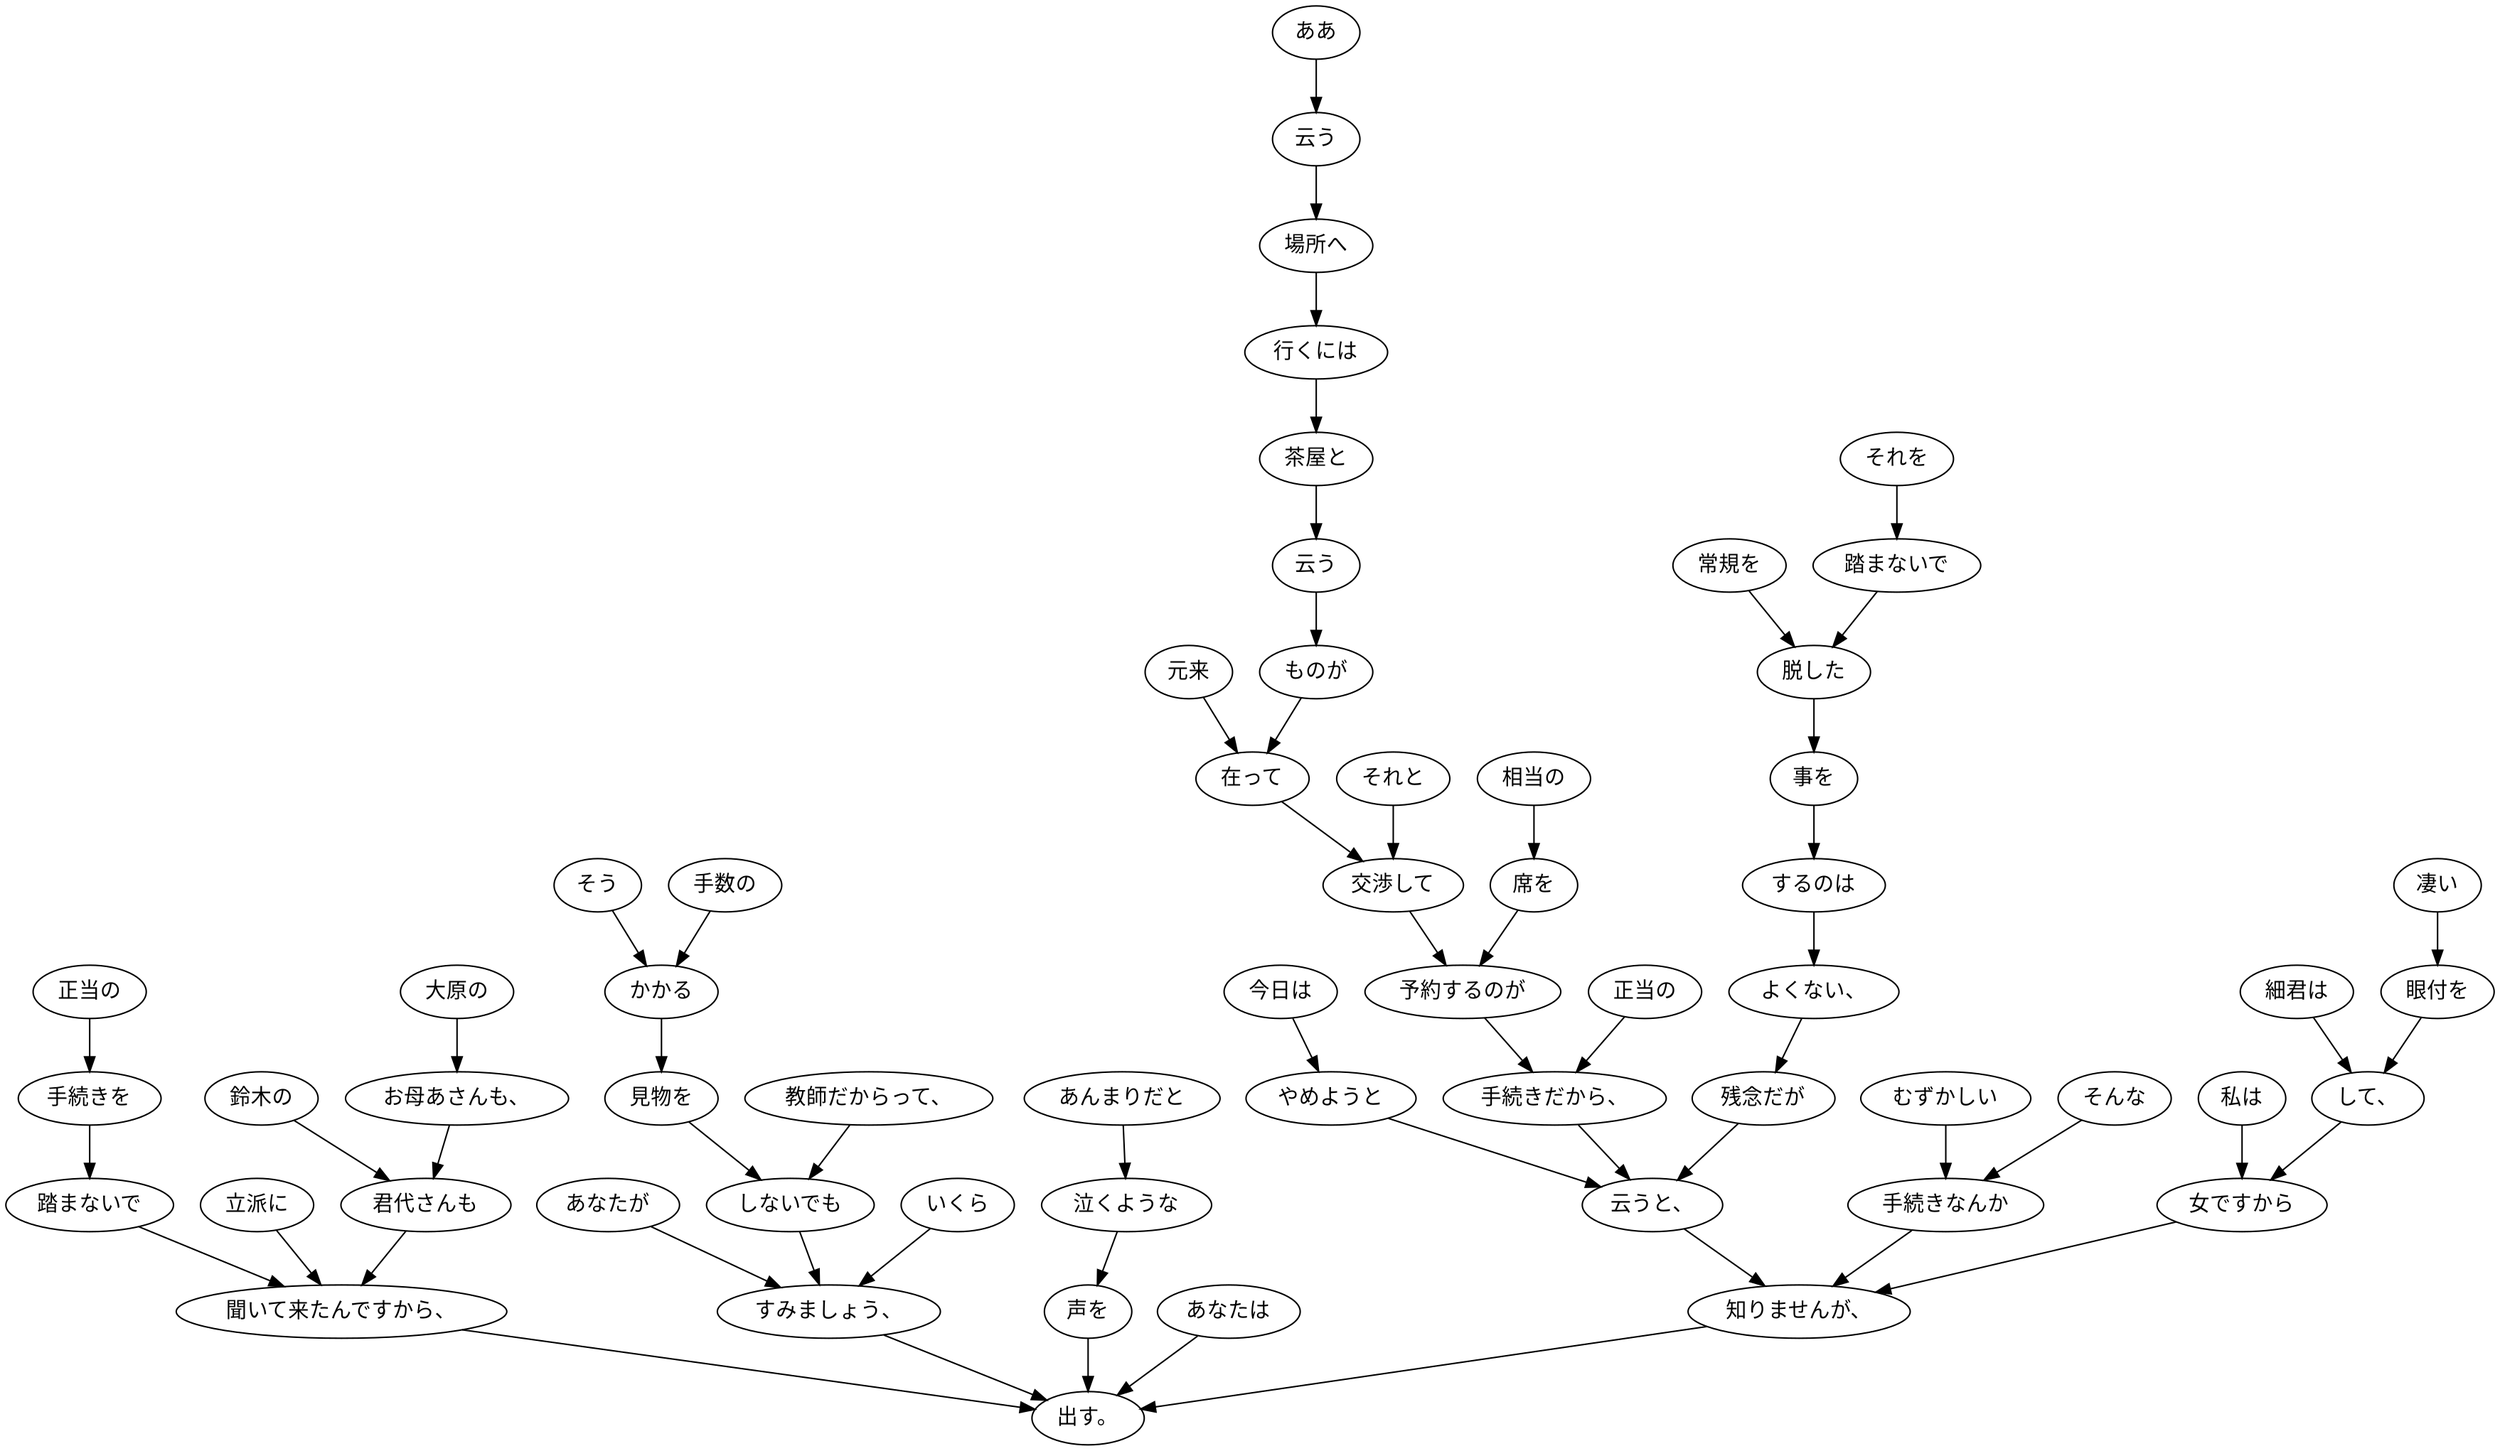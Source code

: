 digraph graph1168 {
	node0 [label="元来"];
	node1 [label="ああ"];
	node2 [label="云う"];
	node3 [label="場所へ"];
	node4 [label="行くには"];
	node5 [label="茶屋と"];
	node6 [label="云う"];
	node7 [label="ものが"];
	node8 [label="在って"];
	node9 [label="それと"];
	node10 [label="交渉して"];
	node11 [label="相当の"];
	node12 [label="席を"];
	node13 [label="予約するのが"];
	node14 [label="正当の"];
	node15 [label="手続きだから、"];
	node16 [label="それを"];
	node17 [label="踏まないで"];
	node18 [label="常規を"];
	node19 [label="脱した"];
	node20 [label="事を"];
	node21 [label="するのは"];
	node22 [label="よくない、"];
	node23 [label="残念だが"];
	node24 [label="今日は"];
	node25 [label="やめようと"];
	node26 [label="云うと、"];
	node27 [label="細君は"];
	node28 [label="凄い"];
	node29 [label="眼付を"];
	node30 [label="して、"];
	node31 [label="私は"];
	node32 [label="女ですから"];
	node33 [label="そんな"];
	node34 [label="むずかしい"];
	node35 [label="手続きなんか"];
	node36 [label="知りませんが、"];
	node37 [label="大原の"];
	node38 [label="お母あさんも、"];
	node39 [label="鈴木の"];
	node40 [label="君代さんも"];
	node41 [label="正当の"];
	node42 [label="手続きを"];
	node43 [label="踏まないで"];
	node44 [label="立派に"];
	node45 [label="聞いて来たんですから、"];
	node46 [label="いくら"];
	node47 [label="あなたが"];
	node48 [label="教師だからって、"];
	node49 [label="そう"];
	node50 [label="手数の"];
	node51 [label="かかる"];
	node52 [label="見物を"];
	node53 [label="しないでも"];
	node54 [label="すみましょう、"];
	node55 [label="あなたは"];
	node56 [label="あんまりだと"];
	node57 [label="泣くような"];
	node58 [label="声を"];
	node59 [label="出す。"];
	node0 -> node8;
	node1 -> node2;
	node2 -> node3;
	node3 -> node4;
	node4 -> node5;
	node5 -> node6;
	node6 -> node7;
	node7 -> node8;
	node8 -> node10;
	node9 -> node10;
	node10 -> node13;
	node11 -> node12;
	node12 -> node13;
	node13 -> node15;
	node14 -> node15;
	node15 -> node26;
	node16 -> node17;
	node17 -> node19;
	node18 -> node19;
	node19 -> node20;
	node20 -> node21;
	node21 -> node22;
	node22 -> node23;
	node23 -> node26;
	node24 -> node25;
	node25 -> node26;
	node26 -> node36;
	node27 -> node30;
	node28 -> node29;
	node29 -> node30;
	node30 -> node32;
	node31 -> node32;
	node32 -> node36;
	node33 -> node35;
	node34 -> node35;
	node35 -> node36;
	node36 -> node59;
	node37 -> node38;
	node38 -> node40;
	node39 -> node40;
	node40 -> node45;
	node41 -> node42;
	node42 -> node43;
	node43 -> node45;
	node44 -> node45;
	node45 -> node59;
	node46 -> node54;
	node47 -> node54;
	node48 -> node53;
	node49 -> node51;
	node50 -> node51;
	node51 -> node52;
	node52 -> node53;
	node53 -> node54;
	node54 -> node59;
	node55 -> node59;
	node56 -> node57;
	node57 -> node58;
	node58 -> node59;
}
